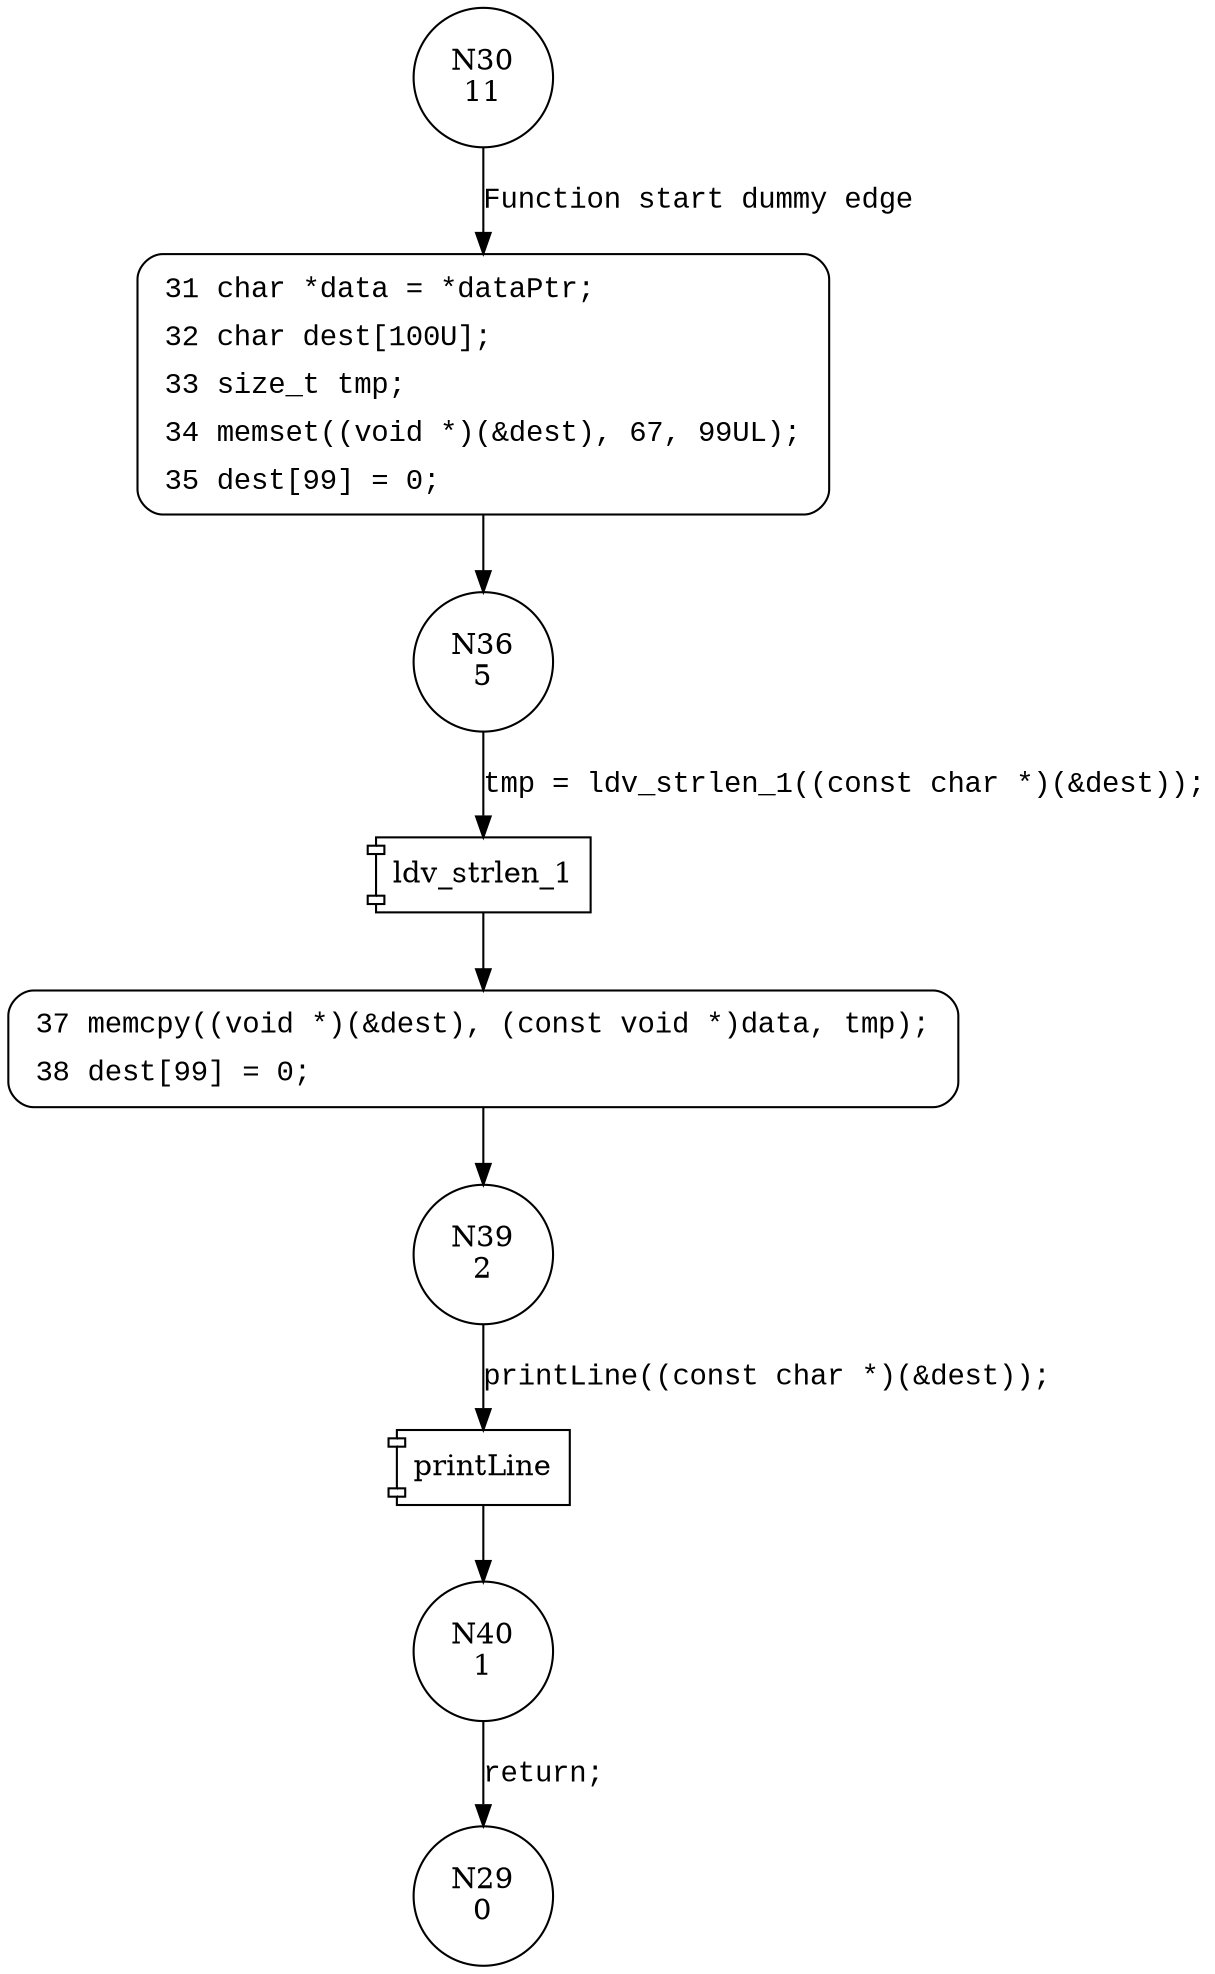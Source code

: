 digraph CWE126_Buffer_Overread__char_declare_memcpy_63b_badSink {
30 [shape="circle" label="N30\n11"]
31 [shape="circle" label="N31\n10"]
36 [shape="circle" label="N36\n5"]
37 [shape="circle" label="N37\n4"]
39 [shape="circle" label="N39\n2"]
40 [shape="circle" label="N40\n1"]
29 [shape="circle" label="N29\n0"]
31 [style="filled,bold" penwidth="1" fillcolor="white" fontname="Courier New" shape="Mrecord" label=<<table border="0" cellborder="0" cellpadding="3" bgcolor="white"><tr><td align="right">31</td><td align="left">char *data = *dataPtr;</td></tr><tr><td align="right">32</td><td align="left">char dest[100U];</td></tr><tr><td align="right">33</td><td align="left">size_t tmp;</td></tr><tr><td align="right">34</td><td align="left">memset((void *)(&amp;dest), 67, 99UL);</td></tr><tr><td align="right">35</td><td align="left">dest[99] = 0;</td></tr></table>>]
31 -> 36[label=""]
37 [style="filled,bold" penwidth="1" fillcolor="white" fontname="Courier New" shape="Mrecord" label=<<table border="0" cellborder="0" cellpadding="3" bgcolor="white"><tr><td align="right">37</td><td align="left">memcpy((void *)(&amp;dest), (const void *)data, tmp);</td></tr><tr><td align="right">38</td><td align="left">dest[99] = 0;</td></tr></table>>]
37 -> 39[label=""]
30 -> 31 [label="Function start dummy edge" fontname="Courier New"]
100027 [shape="component" label="ldv_strlen_1"]
36 -> 100027 [label="tmp = ldv_strlen_1((const char *)(&dest));" fontname="Courier New"]
100027 -> 37 [label="" fontname="Courier New"]
100028 [shape="component" label="printLine"]
39 -> 100028 [label="printLine((const char *)(&dest));" fontname="Courier New"]
100028 -> 40 [label="" fontname="Courier New"]
40 -> 29 [label="return;" fontname="Courier New"]
}